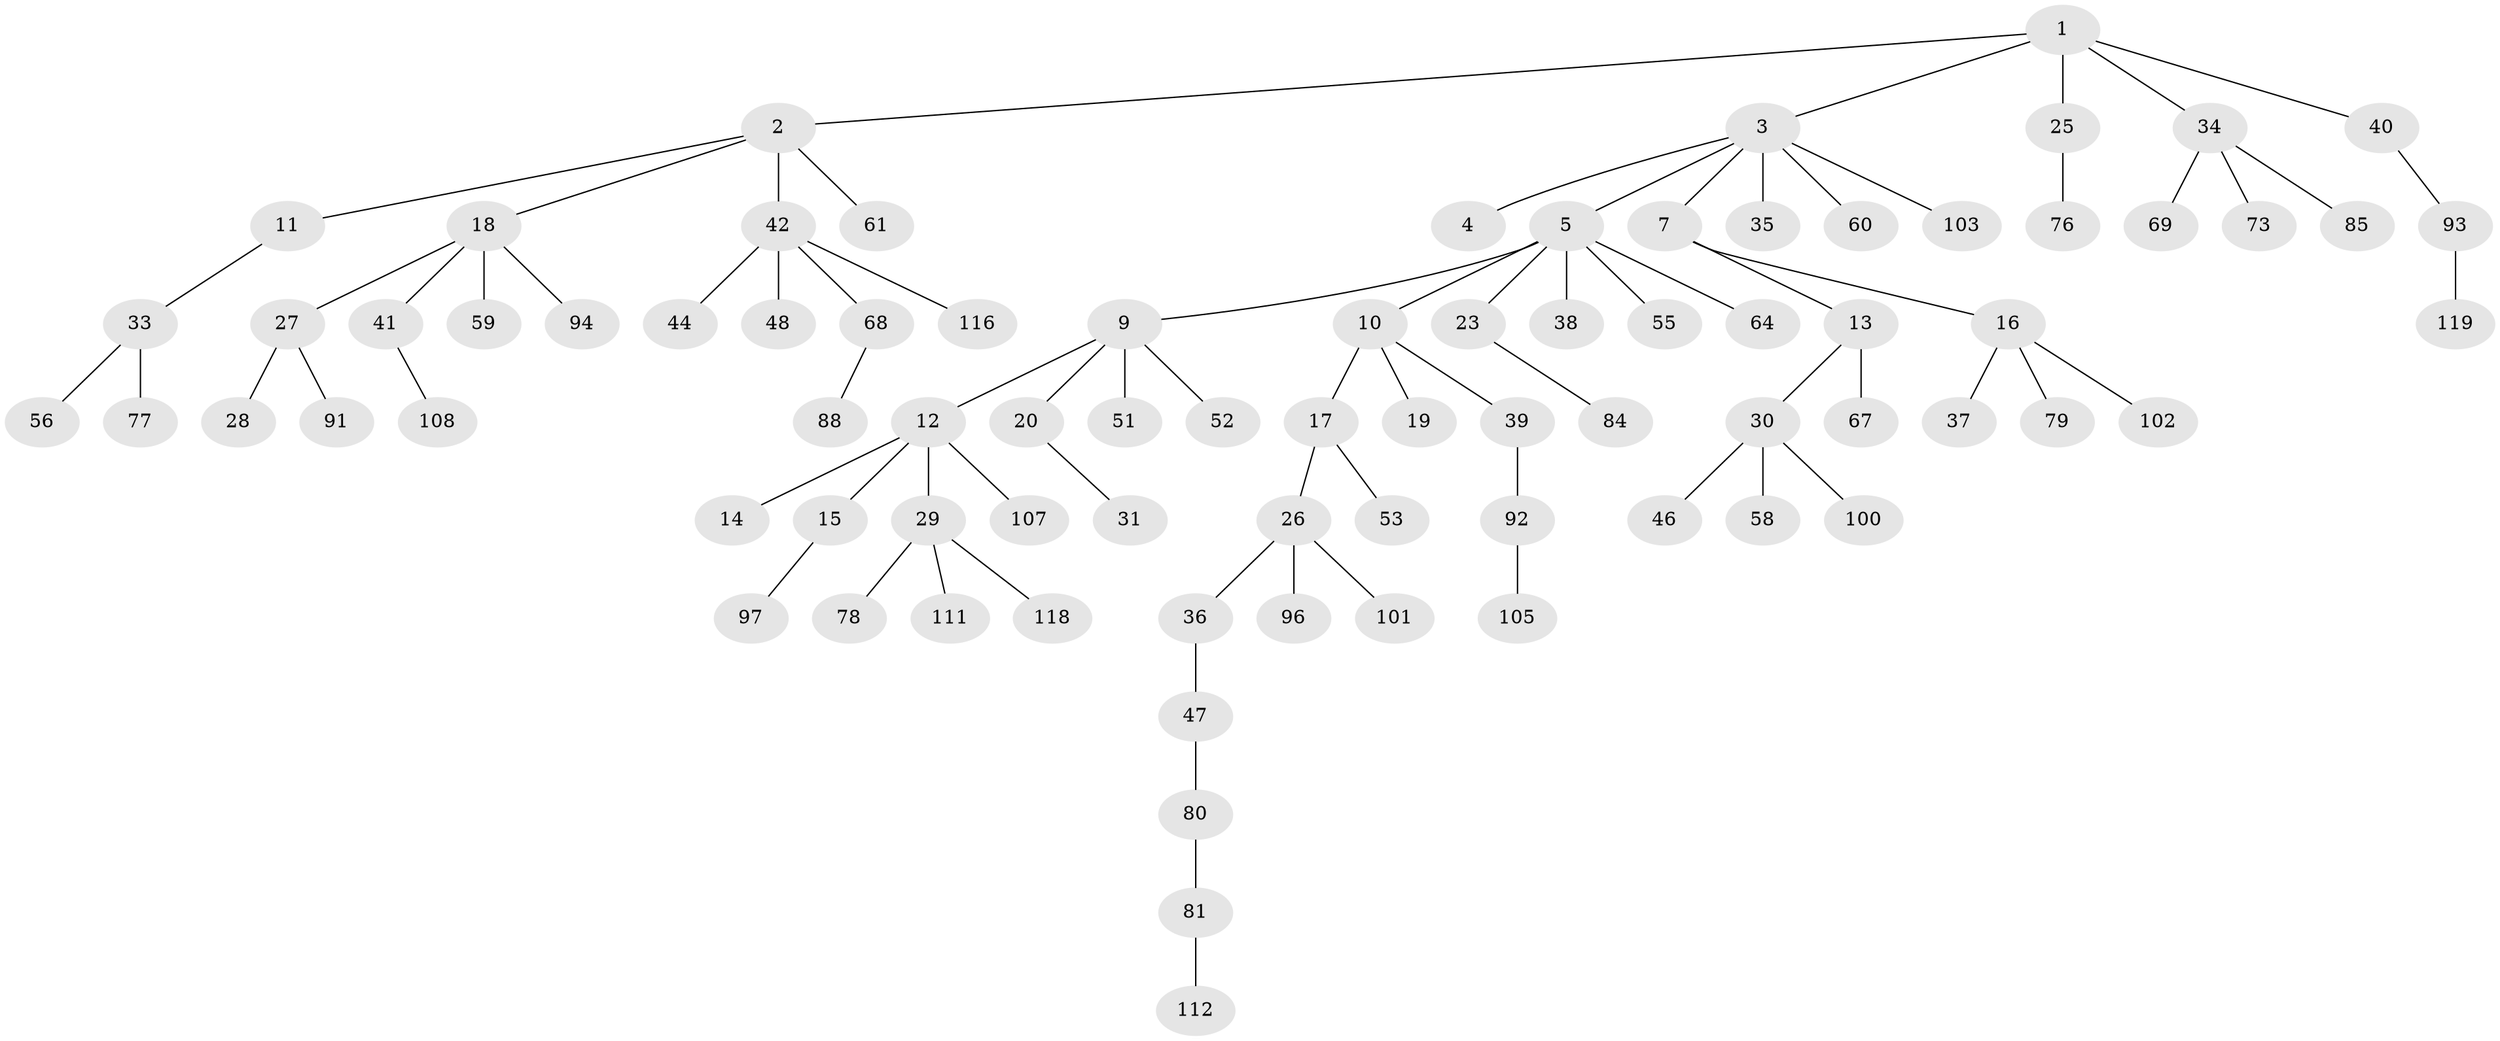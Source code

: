 // original degree distribution, {6: 0.03361344537815126, 4: 0.03361344537815126, 8: 0.008403361344537815, 2: 0.23529411764705882, 3: 0.15966386554621848, 5: 0.025210084033613446, 1: 0.5042016806722689}
// Generated by graph-tools (version 1.1) at 2025/42/03/06/25 10:42:04]
// undirected, 81 vertices, 80 edges
graph export_dot {
graph [start="1"]
  node [color=gray90,style=filled];
  1 [super="+71"];
  2 [super="+6"];
  3 [super="+45"];
  4 [super="+90"];
  5 [super="+24"];
  7 [super="+8"];
  9;
  10;
  11 [super="+21"];
  12 [super="+109"];
  13 [super="+22"];
  14;
  15 [super="+86"];
  16 [super="+113"];
  17 [super="+50"];
  18 [super="+74"];
  19 [super="+62"];
  20;
  23 [super="+83"];
  25 [super="+87"];
  26 [super="+72"];
  27 [super="+63"];
  28 [super="+89"];
  29 [super="+65"];
  30 [super="+32"];
  31;
  33 [super="+66"];
  34 [super="+54"];
  35;
  36 [super="+104"];
  37 [super="+43"];
  38;
  39 [super="+57"];
  40;
  41 [super="+75"];
  42 [super="+70"];
  44;
  46 [super="+117"];
  47 [super="+49"];
  48;
  51;
  52;
  53 [super="+95"];
  55;
  56;
  58 [super="+82"];
  59;
  60;
  61;
  64;
  67;
  68 [super="+115"];
  69;
  73 [super="+114"];
  76;
  77 [super="+98"];
  78 [super="+110"];
  79;
  80;
  81 [super="+99"];
  84;
  85;
  88;
  91;
  92 [super="+106"];
  93;
  94;
  96;
  97;
  100;
  101;
  102;
  103;
  105;
  107;
  108;
  111;
  112;
  116;
  118;
  119;
  1 -- 2;
  1 -- 3;
  1 -- 25;
  1 -- 34;
  1 -- 40;
  2 -- 42;
  2 -- 61;
  2 -- 11;
  2 -- 18;
  3 -- 4;
  3 -- 5;
  3 -- 7;
  3 -- 35;
  3 -- 60;
  3 -- 103;
  5 -- 9;
  5 -- 10;
  5 -- 23;
  5 -- 38;
  5 -- 64;
  5 -- 55;
  7 -- 13;
  7 -- 16;
  9 -- 12;
  9 -- 20;
  9 -- 51;
  9 -- 52;
  10 -- 17;
  10 -- 19;
  10 -- 39;
  11 -- 33;
  12 -- 14;
  12 -- 15;
  12 -- 29;
  12 -- 107;
  13 -- 67;
  13 -- 30;
  15 -- 97;
  16 -- 37;
  16 -- 79;
  16 -- 102;
  17 -- 26;
  17 -- 53;
  18 -- 27;
  18 -- 41;
  18 -- 59;
  18 -- 94;
  20 -- 31;
  23 -- 84;
  25 -- 76;
  26 -- 36;
  26 -- 96;
  26 -- 101;
  27 -- 28;
  27 -- 91;
  29 -- 78;
  29 -- 118;
  29 -- 111;
  30 -- 100;
  30 -- 46;
  30 -- 58;
  33 -- 56;
  33 -- 77;
  34 -- 69;
  34 -- 73;
  34 -- 85;
  36 -- 47;
  39 -- 92;
  40 -- 93;
  41 -- 108;
  42 -- 44;
  42 -- 48;
  42 -- 68;
  42 -- 116;
  47 -- 80;
  68 -- 88;
  80 -- 81;
  81 -- 112;
  92 -- 105;
  93 -- 119;
}
